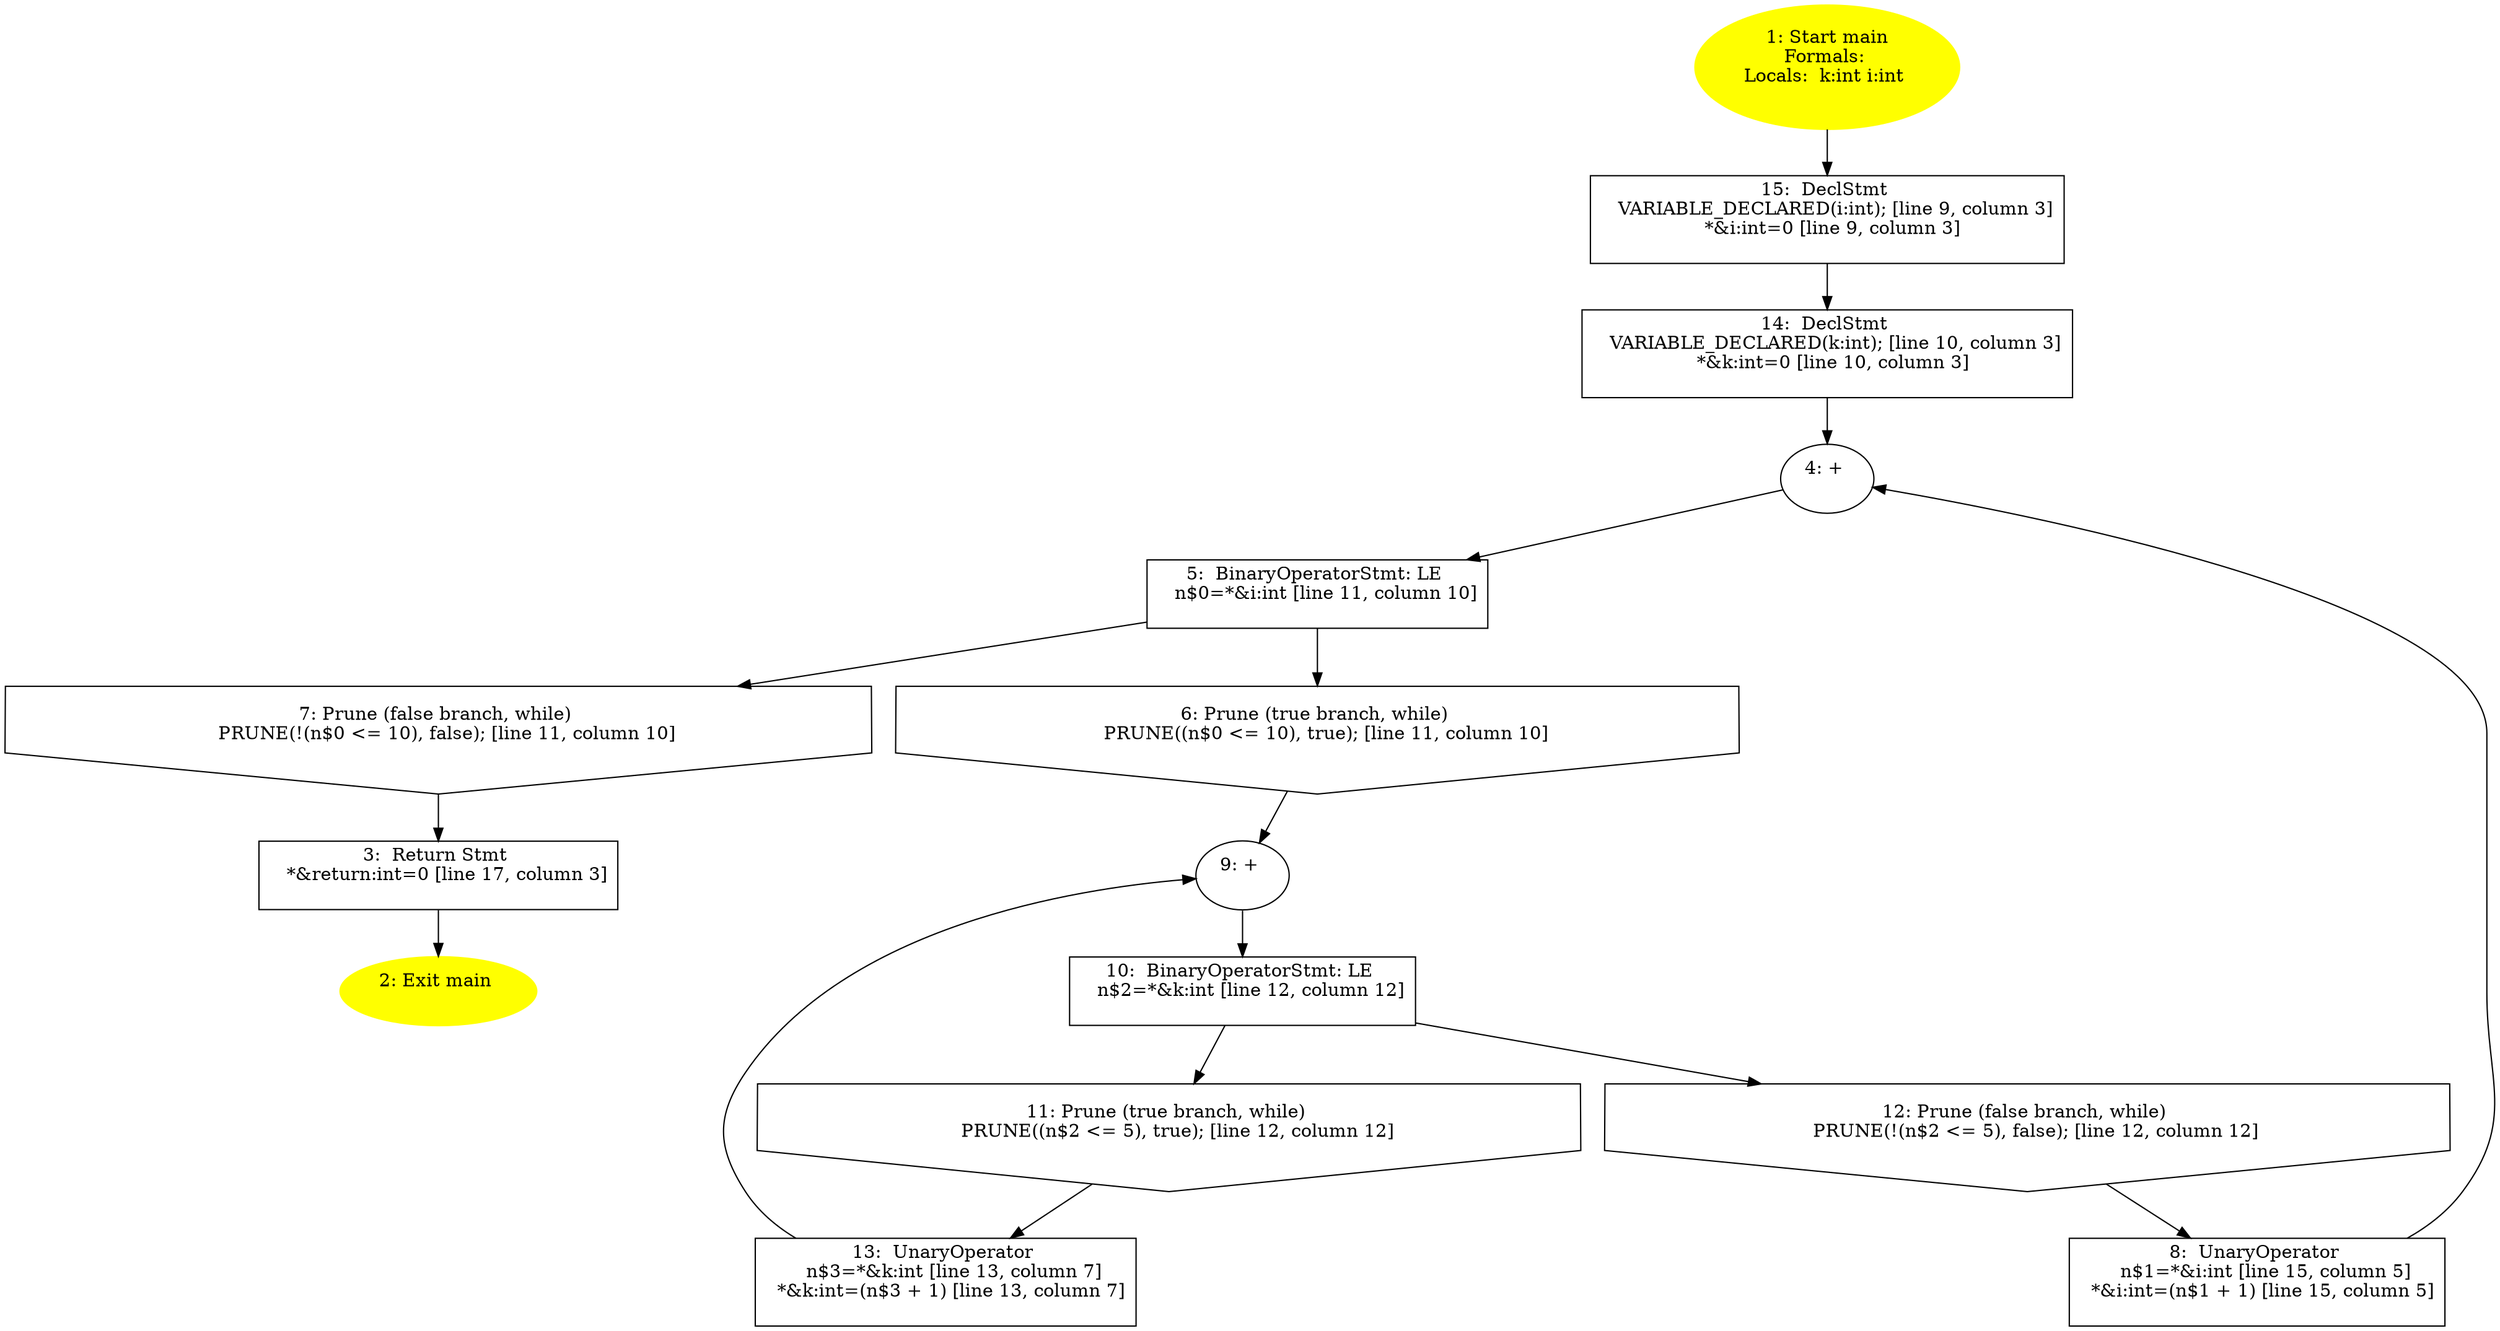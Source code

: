 /* @generated */
digraph cfg {
"main.fad58de7366495db_1" [label="1: Start main\nFormals: \nLocals:  k:int i:int \n  " color=yellow style=filled]
	

	 "main.fad58de7366495db_1" -> "main.fad58de7366495db_15" ;
"main.fad58de7366495db_2" [label="2: Exit main \n  " color=yellow style=filled]
	

"main.fad58de7366495db_3" [label="3:  Return Stmt \n   *&return:int=0 [line 17, column 3]\n " shape="box"]
	

	 "main.fad58de7366495db_3" -> "main.fad58de7366495db_2" ;
"main.fad58de7366495db_4" [label="4: + \n  " ]
	

	 "main.fad58de7366495db_4" -> "main.fad58de7366495db_5" ;
"main.fad58de7366495db_5" [label="5:  BinaryOperatorStmt: LE \n   n$0=*&i:int [line 11, column 10]\n " shape="box"]
	

	 "main.fad58de7366495db_5" -> "main.fad58de7366495db_6" ;
	 "main.fad58de7366495db_5" -> "main.fad58de7366495db_7" ;
"main.fad58de7366495db_6" [label="6: Prune (true branch, while) \n   PRUNE((n$0 <= 10), true); [line 11, column 10]\n " shape="invhouse"]
	

	 "main.fad58de7366495db_6" -> "main.fad58de7366495db_9" ;
"main.fad58de7366495db_7" [label="7: Prune (false branch, while) \n   PRUNE(!(n$0 <= 10), false); [line 11, column 10]\n " shape="invhouse"]
	

	 "main.fad58de7366495db_7" -> "main.fad58de7366495db_3" ;
"main.fad58de7366495db_8" [label="8:  UnaryOperator \n   n$1=*&i:int [line 15, column 5]\n  *&i:int=(n$1 + 1) [line 15, column 5]\n " shape="box"]
	

	 "main.fad58de7366495db_8" -> "main.fad58de7366495db_4" ;
"main.fad58de7366495db_9" [label="9: + \n  " ]
	

	 "main.fad58de7366495db_9" -> "main.fad58de7366495db_10" ;
"main.fad58de7366495db_10" [label="10:  BinaryOperatorStmt: LE \n   n$2=*&k:int [line 12, column 12]\n " shape="box"]
	

	 "main.fad58de7366495db_10" -> "main.fad58de7366495db_11" ;
	 "main.fad58de7366495db_10" -> "main.fad58de7366495db_12" ;
"main.fad58de7366495db_11" [label="11: Prune (true branch, while) \n   PRUNE((n$2 <= 5), true); [line 12, column 12]\n " shape="invhouse"]
	

	 "main.fad58de7366495db_11" -> "main.fad58de7366495db_13" ;
"main.fad58de7366495db_12" [label="12: Prune (false branch, while) \n   PRUNE(!(n$2 <= 5), false); [line 12, column 12]\n " shape="invhouse"]
	

	 "main.fad58de7366495db_12" -> "main.fad58de7366495db_8" ;
"main.fad58de7366495db_13" [label="13:  UnaryOperator \n   n$3=*&k:int [line 13, column 7]\n  *&k:int=(n$3 + 1) [line 13, column 7]\n " shape="box"]
	

	 "main.fad58de7366495db_13" -> "main.fad58de7366495db_9" ;
"main.fad58de7366495db_14" [label="14:  DeclStmt \n   VARIABLE_DECLARED(k:int); [line 10, column 3]\n  *&k:int=0 [line 10, column 3]\n " shape="box"]
	

	 "main.fad58de7366495db_14" -> "main.fad58de7366495db_4" ;
"main.fad58de7366495db_15" [label="15:  DeclStmt \n   VARIABLE_DECLARED(i:int); [line 9, column 3]\n  *&i:int=0 [line 9, column 3]\n " shape="box"]
	

	 "main.fad58de7366495db_15" -> "main.fad58de7366495db_14" ;
}

